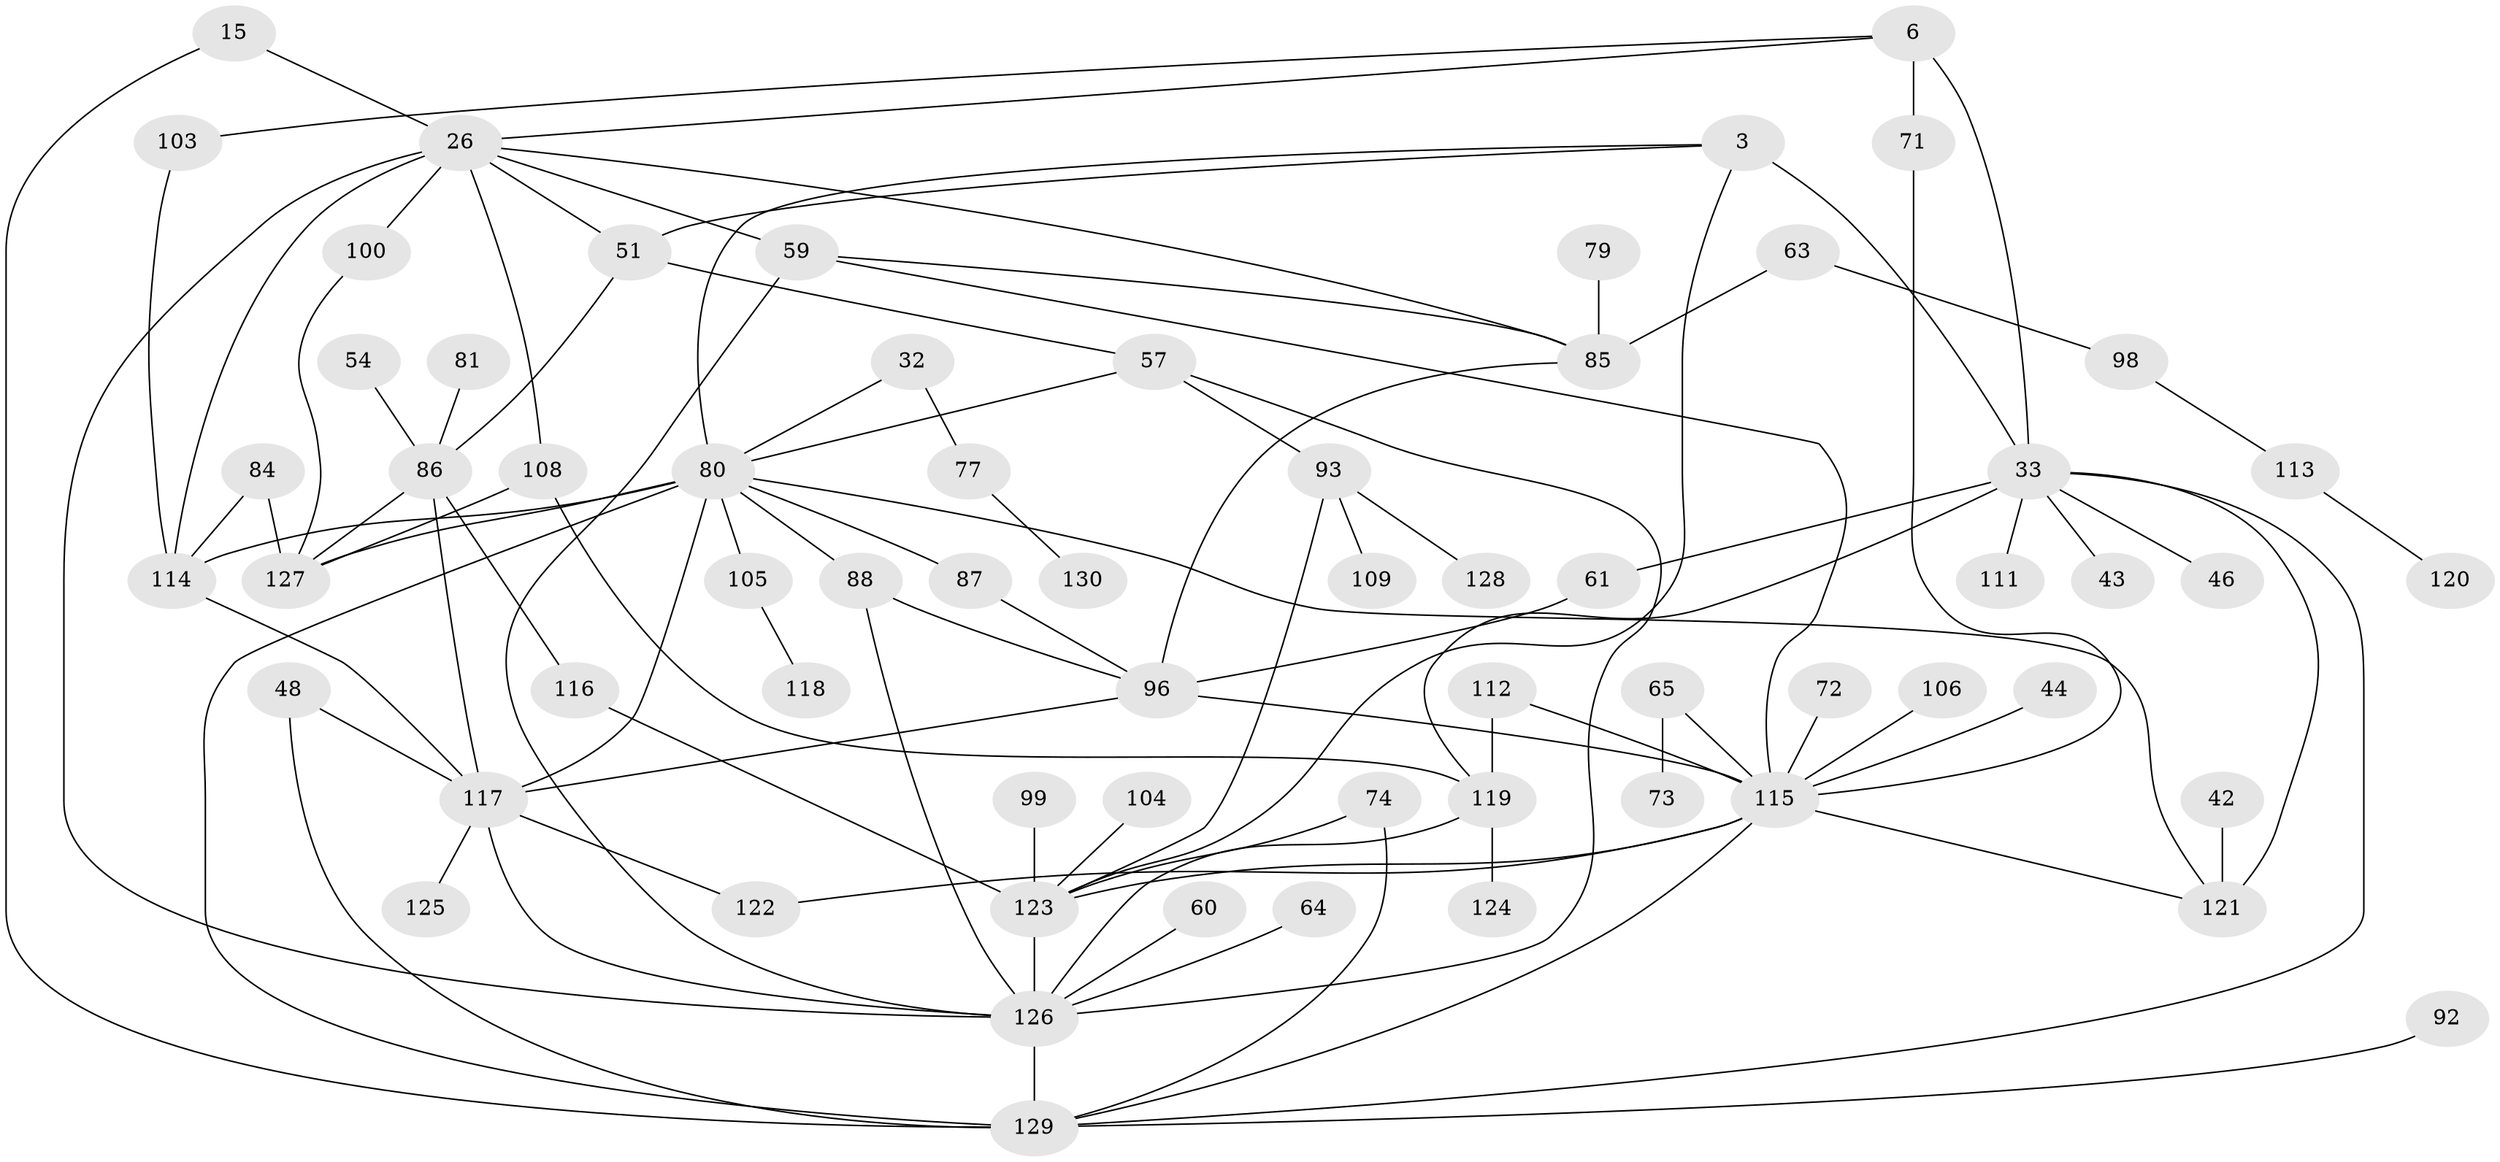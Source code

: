 // original degree distribution, {5: 0.1076923076923077, 6: 0.03076923076923077, 3: 0.23076923076923078, 11: 0.007692307692307693, 8: 0.007692307692307693, 4: 0.13846153846153847, 1: 0.23076923076923078, 2: 0.23846153846153847, 7: 0.007692307692307693}
// Generated by graph-tools (version 1.1) at 2025/42/03/09/25 04:42:13]
// undirected, 65 vertices, 101 edges
graph export_dot {
graph [start="1"]
  node [color=gray90,style=filled];
  3 [super="+1"];
  6;
  15;
  26 [super="+13+24"];
  32 [super="+23"];
  33 [super="+12+7+2"];
  42;
  43;
  44;
  46;
  48;
  51;
  54;
  57;
  59 [super="+29"];
  60;
  61;
  63;
  64;
  65;
  71;
  72;
  73;
  74;
  77;
  79;
  80 [super="+16+31+41+68"];
  81;
  84;
  85 [super="+27+70"];
  86 [super="+67"];
  87 [super="+83"];
  88;
  92;
  93;
  96 [super="+20"];
  98;
  99;
  100;
  103 [super="+91"];
  104;
  105;
  106;
  108;
  109;
  111;
  112;
  113;
  114 [super="+36+58+75+107"];
  115 [super="+52+25+56"];
  116;
  117 [super="+82+38+94"];
  118;
  119 [super="+97+101"];
  120;
  121 [super="+95"];
  122;
  123 [super="+8+39+53+90+62"];
  124;
  125;
  126 [super="+102+110"];
  127 [super="+37+47"];
  128;
  129 [super="+14+55"];
  130;
  3 -- 51;
  3 -- 123;
  3 -- 33 [weight=3];
  3 -- 80;
  6 -- 71;
  6 -- 26;
  6 -- 33 [weight=2];
  6 -- 103;
  15 -- 129;
  15 -- 26;
  26 -- 108;
  26 -- 51;
  26 -- 114 [weight=2];
  26 -- 100;
  26 -- 59 [weight=2];
  26 -- 85;
  26 -- 126 [weight=2];
  32 -- 77;
  32 -- 80;
  33 -- 43;
  33 -- 111;
  33 -- 129 [weight=2];
  33 -- 46;
  33 -- 121 [weight=2];
  33 -- 61;
  33 -- 119;
  42 -- 121;
  44 -- 115;
  48 -- 117;
  48 -- 129;
  51 -- 57;
  51 -- 86;
  54 -- 86;
  57 -- 93;
  57 -- 80;
  57 -- 126;
  59 -- 115;
  59 -- 126;
  59 -- 85;
  60 -- 126;
  61 -- 96;
  63 -- 98;
  63 -- 85;
  64 -- 126;
  65 -- 73;
  65 -- 115;
  71 -- 115;
  72 -- 115;
  74 -- 123;
  74 -- 129;
  77 -- 130;
  79 -- 85;
  80 -- 129 [weight=3];
  80 -- 114 [weight=3];
  80 -- 121;
  80 -- 127 [weight=2];
  80 -- 105;
  80 -- 117 [weight=3];
  80 -- 88;
  80 -- 87;
  81 -- 86;
  84 -- 127;
  84 -- 114;
  85 -- 96;
  86 -- 116;
  86 -- 117 [weight=2];
  86 -- 127;
  87 -- 96;
  88 -- 96;
  88 -- 126;
  92 -- 129;
  93 -- 109;
  93 -- 128;
  93 -- 123;
  96 -- 117 [weight=2];
  96 -- 115 [weight=2];
  98 -- 113;
  99 -- 123;
  100 -- 127;
  103 -- 114;
  104 -- 123;
  105 -- 118;
  106 -- 115;
  108 -- 127;
  108 -- 119;
  112 -- 119;
  112 -- 115;
  113 -- 120;
  114 -- 117;
  115 -- 129;
  115 -- 122;
  115 -- 121;
  115 -- 123;
  116 -- 123;
  117 -- 122;
  117 -- 125;
  117 -- 126;
  119 -- 124;
  119 -- 126 [weight=2];
  123 -- 126;
  126 -- 129 [weight=3];
}
